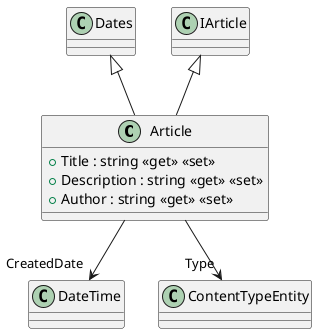 @startuml
class Article {
    + Title : string <<get>> <<set>>
    + Description : string <<get>> <<set>>
    + Author : string <<get>> <<set>>
}
Dates <|-- Article
IArticle <|-- Article
Article --> "CreatedDate" DateTime
Article --> "Type" ContentTypeEntity
@enduml
